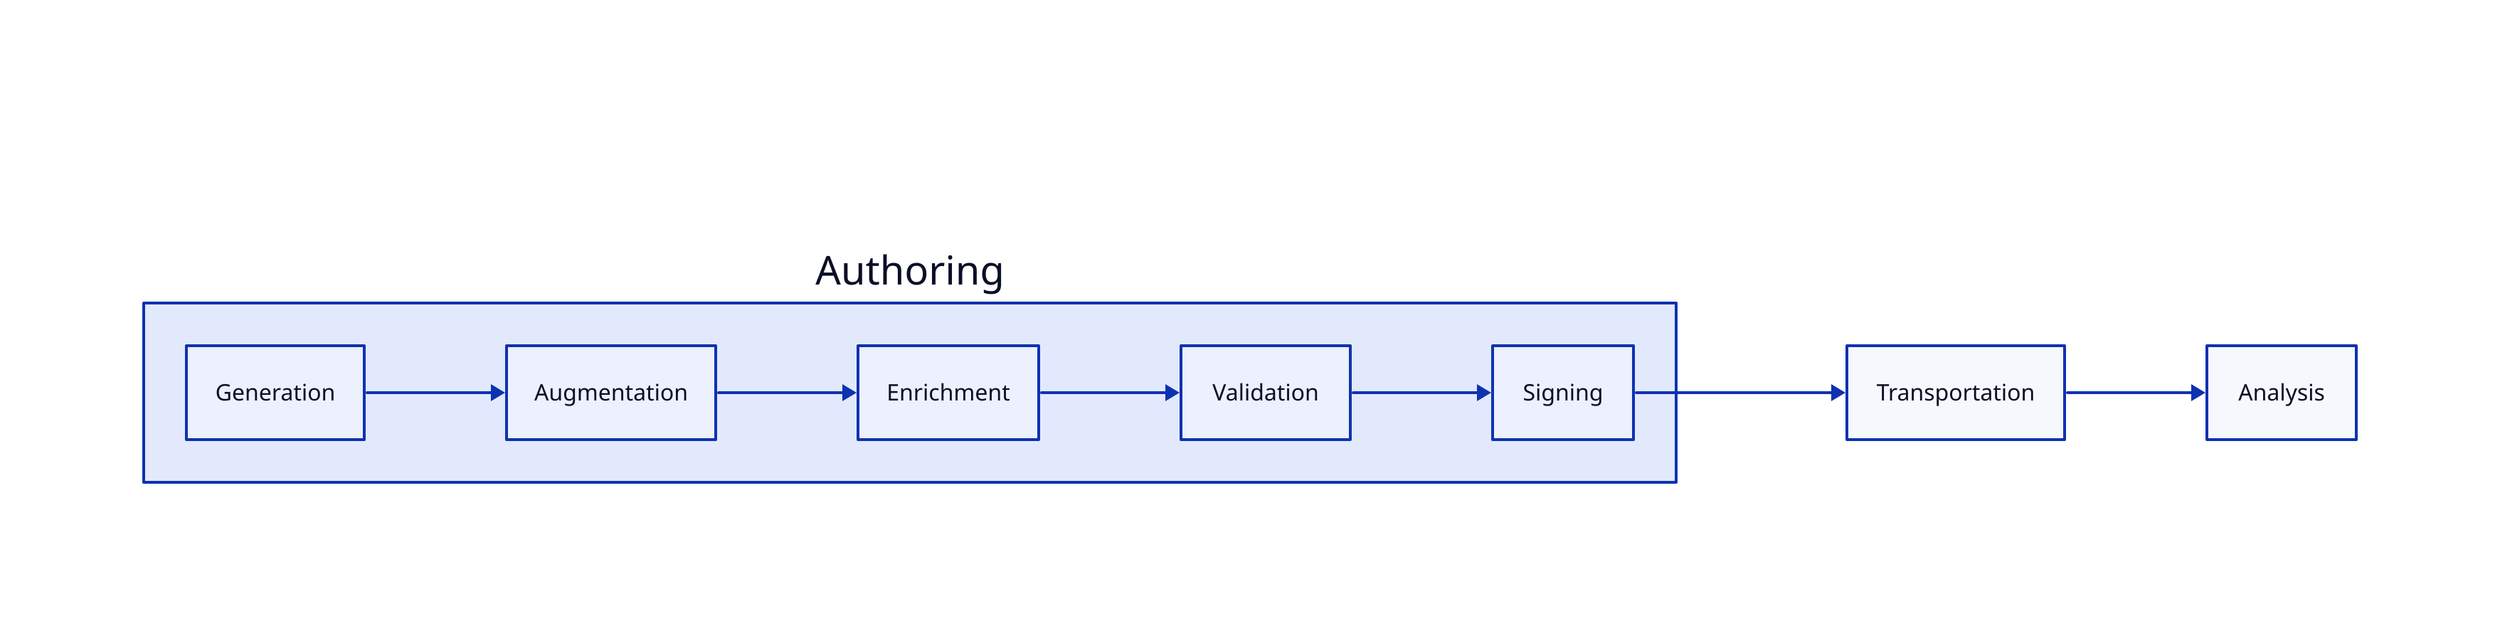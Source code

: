 direction: right

title: |md

  # SBOM Producer Life Cycle

| {near: top-center}

Authoring {
  Generation
  Augmentation
  Enrichment
  Validation
  Signing
}

Transportation {

}

Analysis {

}

Authoring.Generation -> Authoring.Augmentation
Authoring.Augmentation -> Authoring.Enrichment
Authoring.Enrichment -> Authoring.Validation
Authoring.Validation -> Authoring.Signing
Authoring.Signing -> Transportation -> Analysis
